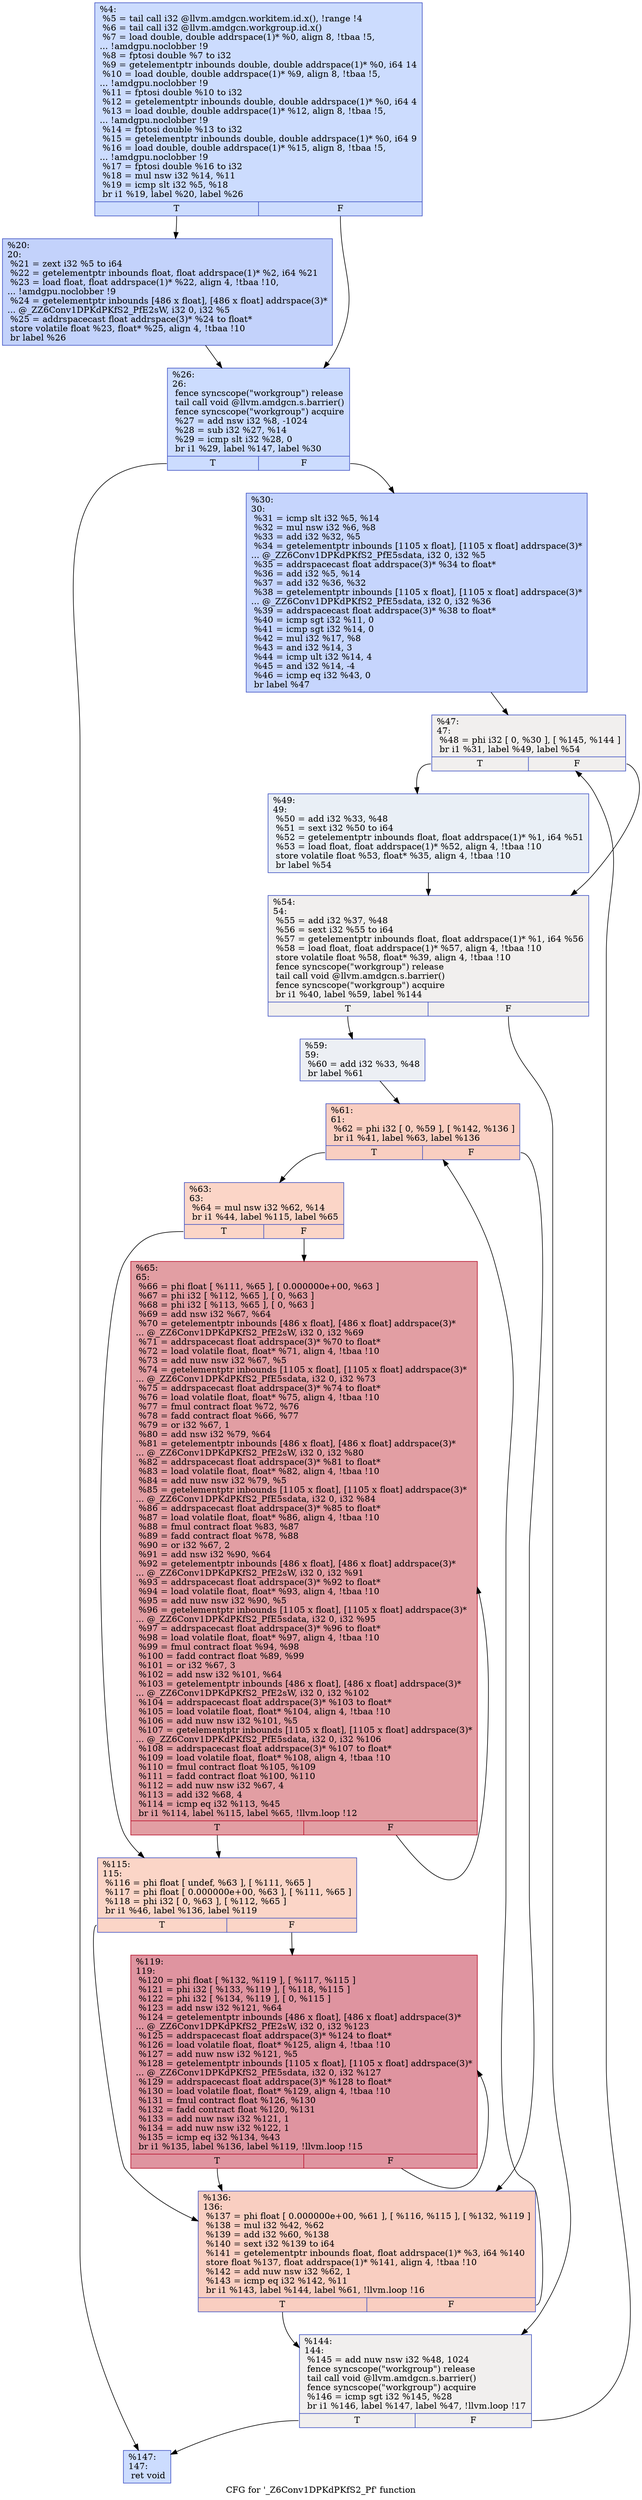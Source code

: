 digraph "CFG for '_Z6Conv1DPKdPKfS2_Pf' function" {
	label="CFG for '_Z6Conv1DPKdPKfS2_Pf' function";

	Node0x53dab20 [shape=record,color="#3d50c3ff", style=filled, fillcolor="#8caffe70",label="{%4:\l  %5 = tail call i32 @llvm.amdgcn.workitem.id.x(), !range !4\l  %6 = tail call i32 @llvm.amdgcn.workgroup.id.x()\l  %7 = load double, double addrspace(1)* %0, align 8, !tbaa !5,\l... !amdgpu.noclobber !9\l  %8 = fptosi double %7 to i32\l  %9 = getelementptr inbounds double, double addrspace(1)* %0, i64 14\l  %10 = load double, double addrspace(1)* %9, align 8, !tbaa !5,\l... !amdgpu.noclobber !9\l  %11 = fptosi double %10 to i32\l  %12 = getelementptr inbounds double, double addrspace(1)* %0, i64 4\l  %13 = load double, double addrspace(1)* %12, align 8, !tbaa !5,\l... !amdgpu.noclobber !9\l  %14 = fptosi double %13 to i32\l  %15 = getelementptr inbounds double, double addrspace(1)* %0, i64 9\l  %16 = load double, double addrspace(1)* %15, align 8, !tbaa !5,\l... !amdgpu.noclobber !9\l  %17 = fptosi double %16 to i32\l  %18 = mul nsw i32 %14, %11\l  %19 = icmp slt i32 %5, %18\l  br i1 %19, label %20, label %26\l|{<s0>T|<s1>F}}"];
	Node0x53dab20:s0 -> Node0x53dd8d0;
	Node0x53dab20:s1 -> Node0x53dd960;
	Node0x53dd8d0 [shape=record,color="#3d50c3ff", style=filled, fillcolor="#779af770",label="{%20:\l20:                                               \l  %21 = zext i32 %5 to i64\l  %22 = getelementptr inbounds float, float addrspace(1)* %2, i64 %21\l  %23 = load float, float addrspace(1)* %22, align 4, !tbaa !10,\l... !amdgpu.noclobber !9\l  %24 = getelementptr inbounds [486 x float], [486 x float] addrspace(3)*\l... @_ZZ6Conv1DPKdPKfS2_PfE2sW, i32 0, i32 %5\l  %25 = addrspacecast float addrspace(3)* %24 to float*\l  store volatile float %23, float* %25, align 4, !tbaa !10\l  br label %26\l}"];
	Node0x53dd8d0 -> Node0x53dd960;
	Node0x53dd960 [shape=record,color="#3d50c3ff", style=filled, fillcolor="#8caffe70",label="{%26:\l26:                                               \l  fence syncscope(\"workgroup\") release\l  tail call void @llvm.amdgcn.s.barrier()\l  fence syncscope(\"workgroup\") acquire\l  %27 = add nsw i32 %8, -1024\l  %28 = sub i32 %27, %14\l  %29 = icmp slt i32 %28, 0\l  br i1 %29, label %147, label %30\l|{<s0>T|<s1>F}}"];
	Node0x53dd960:s0 -> Node0x53dea60;
	Node0x53dd960:s1 -> Node0x53deab0;
	Node0x53deab0 [shape=record,color="#3d50c3ff", style=filled, fillcolor="#7ea1fa70",label="{%30:\l30:                                               \l  %31 = icmp slt i32 %5, %14\l  %32 = mul nsw i32 %6, %8\l  %33 = add i32 %32, %5\l  %34 = getelementptr inbounds [1105 x float], [1105 x float] addrspace(3)*\l... @_ZZ6Conv1DPKdPKfS2_PfE5sdata, i32 0, i32 %5\l  %35 = addrspacecast float addrspace(3)* %34 to float*\l  %36 = add i32 %5, %14\l  %37 = add i32 %36, %32\l  %38 = getelementptr inbounds [1105 x float], [1105 x float] addrspace(3)*\l... @_ZZ6Conv1DPKdPKfS2_PfE5sdata, i32 0, i32 %36\l  %39 = addrspacecast float addrspace(3)* %38 to float*\l  %40 = icmp sgt i32 %11, 0\l  %41 = icmp sgt i32 %14, 0\l  %42 = mul i32 %17, %8\l  %43 = and i32 %14, 3\l  %44 = icmp ult i32 %14, 4\l  %45 = and i32 %14, -4\l  %46 = icmp eq i32 %43, 0\l  br label %47\l}"];
	Node0x53deab0 -> Node0x53df6c0;
	Node0x53df6c0 [shape=record,color="#3d50c3ff", style=filled, fillcolor="#e0dbd870",label="{%47:\l47:                                               \l  %48 = phi i32 [ 0, %30 ], [ %145, %144 ]\l  br i1 %31, label %49, label %54\l|{<s0>T|<s1>F}}"];
	Node0x53df6c0:s0 -> Node0x53df8f0;
	Node0x53df6c0:s1 -> Node0x53df980;
	Node0x53df8f0 [shape=record,color="#3d50c3ff", style=filled, fillcolor="#cedaeb70",label="{%49:\l49:                                               \l  %50 = add i32 %33, %48\l  %51 = sext i32 %50 to i64\l  %52 = getelementptr inbounds float, float addrspace(1)* %1, i64 %51\l  %53 = load float, float addrspace(1)* %52, align 4, !tbaa !10\l  store volatile float %53, float* %35, align 4, !tbaa !10\l  br label %54\l}"];
	Node0x53df8f0 -> Node0x53df980;
	Node0x53df980 [shape=record,color="#3d50c3ff", style=filled, fillcolor="#e0dbd870",label="{%54:\l54:                                               \l  %55 = add i32 %37, %48\l  %56 = sext i32 %55 to i64\l  %57 = getelementptr inbounds float, float addrspace(1)* %1, i64 %56\l  %58 = load float, float addrspace(1)* %57, align 4, !tbaa !10\l  store volatile float %58, float* %39, align 4, !tbaa !10\l  fence syncscope(\"workgroup\") release\l  tail call void @llvm.amdgcn.s.barrier()\l  fence syncscope(\"workgroup\") acquire\l  br i1 %40, label %59, label %144\l|{<s0>T|<s1>F}}"];
	Node0x53df980:s0 -> Node0x53e0210;
	Node0x53df980:s1 -> Node0x53df7b0;
	Node0x53e0210 [shape=record,color="#3d50c3ff", style=filled, fillcolor="#d4dbe670",label="{%59:\l59:                                               \l  %60 = add i32 %33, %48\l  br label %61\l}"];
	Node0x53e0210 -> Node0x53e03a0;
	Node0x53e03a0 [shape=record,color="#3d50c3ff", style=filled, fillcolor="#f2907270",label="{%61:\l61:                                               \l  %62 = phi i32 [ 0, %59 ], [ %142, %136 ]\l  br i1 %41, label %63, label %136\l|{<s0>T|<s1>F}}"];
	Node0x53e03a0:s0 -> Node0x53e0560;
	Node0x53e03a0:s1 -> Node0x53e0460;
	Node0x53e0560 [shape=record,color="#3d50c3ff", style=filled, fillcolor="#f5a08170",label="{%63:\l63:                                               \l  %64 = mul nsw i32 %62, %14\l  br i1 %44, label %115, label %65\l|{<s0>T|<s1>F}}"];
	Node0x53e0560:s0 -> Node0x53ded10;
	Node0x53e0560:s1 -> Node0x53ded60;
	Node0x53ded60 [shape=record,color="#b70d28ff", style=filled, fillcolor="#be242e70",label="{%65:\l65:                                               \l  %66 = phi float [ %111, %65 ], [ 0.000000e+00, %63 ]\l  %67 = phi i32 [ %112, %65 ], [ 0, %63 ]\l  %68 = phi i32 [ %113, %65 ], [ 0, %63 ]\l  %69 = add nsw i32 %67, %64\l  %70 = getelementptr inbounds [486 x float], [486 x float] addrspace(3)*\l... @_ZZ6Conv1DPKdPKfS2_PfE2sW, i32 0, i32 %69\l  %71 = addrspacecast float addrspace(3)* %70 to float*\l  %72 = load volatile float, float* %71, align 4, !tbaa !10\l  %73 = add nuw nsw i32 %67, %5\l  %74 = getelementptr inbounds [1105 x float], [1105 x float] addrspace(3)*\l... @_ZZ6Conv1DPKdPKfS2_PfE5sdata, i32 0, i32 %73\l  %75 = addrspacecast float addrspace(3)* %74 to float*\l  %76 = load volatile float, float* %75, align 4, !tbaa !10\l  %77 = fmul contract float %72, %76\l  %78 = fadd contract float %66, %77\l  %79 = or i32 %67, 1\l  %80 = add nsw i32 %79, %64\l  %81 = getelementptr inbounds [486 x float], [486 x float] addrspace(3)*\l... @_ZZ6Conv1DPKdPKfS2_PfE2sW, i32 0, i32 %80\l  %82 = addrspacecast float addrspace(3)* %81 to float*\l  %83 = load volatile float, float* %82, align 4, !tbaa !10\l  %84 = add nuw nsw i32 %79, %5\l  %85 = getelementptr inbounds [1105 x float], [1105 x float] addrspace(3)*\l... @_ZZ6Conv1DPKdPKfS2_PfE5sdata, i32 0, i32 %84\l  %86 = addrspacecast float addrspace(3)* %85 to float*\l  %87 = load volatile float, float* %86, align 4, !tbaa !10\l  %88 = fmul contract float %83, %87\l  %89 = fadd contract float %78, %88\l  %90 = or i32 %67, 2\l  %91 = add nsw i32 %90, %64\l  %92 = getelementptr inbounds [486 x float], [486 x float] addrspace(3)*\l... @_ZZ6Conv1DPKdPKfS2_PfE2sW, i32 0, i32 %91\l  %93 = addrspacecast float addrspace(3)* %92 to float*\l  %94 = load volatile float, float* %93, align 4, !tbaa !10\l  %95 = add nuw nsw i32 %90, %5\l  %96 = getelementptr inbounds [1105 x float], [1105 x float] addrspace(3)*\l... @_ZZ6Conv1DPKdPKfS2_PfE5sdata, i32 0, i32 %95\l  %97 = addrspacecast float addrspace(3)* %96 to float*\l  %98 = load volatile float, float* %97, align 4, !tbaa !10\l  %99 = fmul contract float %94, %98\l  %100 = fadd contract float %89, %99\l  %101 = or i32 %67, 3\l  %102 = add nsw i32 %101, %64\l  %103 = getelementptr inbounds [486 x float], [486 x float] addrspace(3)*\l... @_ZZ6Conv1DPKdPKfS2_PfE2sW, i32 0, i32 %102\l  %104 = addrspacecast float addrspace(3)* %103 to float*\l  %105 = load volatile float, float* %104, align 4, !tbaa !10\l  %106 = add nuw nsw i32 %101, %5\l  %107 = getelementptr inbounds [1105 x float], [1105 x float] addrspace(3)*\l... @_ZZ6Conv1DPKdPKfS2_PfE5sdata, i32 0, i32 %106\l  %108 = addrspacecast float addrspace(3)* %107 to float*\l  %109 = load volatile float, float* %108, align 4, !tbaa !10\l  %110 = fmul contract float %105, %109\l  %111 = fadd contract float %100, %110\l  %112 = add nuw nsw i32 %67, 4\l  %113 = add i32 %68, 4\l  %114 = icmp eq i32 %113, %45\l  br i1 %114, label %115, label %65, !llvm.loop !12\l|{<s0>T|<s1>F}}"];
	Node0x53ded60:s0 -> Node0x53ded10;
	Node0x53ded60:s1 -> Node0x53ded60;
	Node0x53ded10 [shape=record,color="#3d50c3ff", style=filled, fillcolor="#f5a08170",label="{%115:\l115:                                              \l  %116 = phi float [ undef, %63 ], [ %111, %65 ]\l  %117 = phi float [ 0.000000e+00, %63 ], [ %111, %65 ]\l  %118 = phi i32 [ 0, %63 ], [ %112, %65 ]\l  br i1 %46, label %136, label %119\l|{<s0>T|<s1>F}}"];
	Node0x53ded10:s0 -> Node0x53e0460;
	Node0x53ded10:s1 -> Node0x53e35b0;
	Node0x53e35b0 [shape=record,color="#b70d28ff", style=filled, fillcolor="#b70d2870",label="{%119:\l119:                                              \l  %120 = phi float [ %132, %119 ], [ %117, %115 ]\l  %121 = phi i32 [ %133, %119 ], [ %118, %115 ]\l  %122 = phi i32 [ %134, %119 ], [ 0, %115 ]\l  %123 = add nsw i32 %121, %64\l  %124 = getelementptr inbounds [486 x float], [486 x float] addrspace(3)*\l... @_ZZ6Conv1DPKdPKfS2_PfE2sW, i32 0, i32 %123\l  %125 = addrspacecast float addrspace(3)* %124 to float*\l  %126 = load volatile float, float* %125, align 4, !tbaa !10\l  %127 = add nuw nsw i32 %121, %5\l  %128 = getelementptr inbounds [1105 x float], [1105 x float] addrspace(3)*\l... @_ZZ6Conv1DPKdPKfS2_PfE5sdata, i32 0, i32 %127\l  %129 = addrspacecast float addrspace(3)* %128 to float*\l  %130 = load volatile float, float* %129, align 4, !tbaa !10\l  %131 = fmul contract float %126, %130\l  %132 = fadd contract float %120, %131\l  %133 = add nuw nsw i32 %121, 1\l  %134 = add nuw nsw i32 %122, 1\l  %135 = icmp eq i32 %134, %43\l  br i1 %135, label %136, label %119, !llvm.loop !15\l|{<s0>T|<s1>F}}"];
	Node0x53e35b0:s0 -> Node0x53e0460;
	Node0x53e35b0:s1 -> Node0x53e35b0;
	Node0x53e0460 [shape=record,color="#3d50c3ff", style=filled, fillcolor="#f2907270",label="{%136:\l136:                                              \l  %137 = phi float [ 0.000000e+00, %61 ], [ %116, %115 ], [ %132, %119 ]\l  %138 = mul i32 %42, %62\l  %139 = add i32 %60, %138\l  %140 = sext i32 %139 to i64\l  %141 = getelementptr inbounds float, float addrspace(1)* %3, i64 %140\l  store float %137, float addrspace(1)* %141, align 4, !tbaa !10\l  %142 = add nuw nsw i32 %62, 1\l  %143 = icmp eq i32 %142, %11\l  br i1 %143, label %144, label %61, !llvm.loop !16\l|{<s0>T|<s1>F}}"];
	Node0x53e0460:s0 -> Node0x53df7b0;
	Node0x53e0460:s1 -> Node0x53e03a0;
	Node0x53df7b0 [shape=record,color="#3d50c3ff", style=filled, fillcolor="#e0dbd870",label="{%144:\l144:                                              \l  %145 = add nuw nsw i32 %48, 1024\l  fence syncscope(\"workgroup\") release\l  tail call void @llvm.amdgcn.s.barrier()\l  fence syncscope(\"workgroup\") acquire\l  %146 = icmp sgt i32 %145, %28\l  br i1 %146, label %147, label %47, !llvm.loop !17\l|{<s0>T|<s1>F}}"];
	Node0x53df7b0:s0 -> Node0x53dea60;
	Node0x53df7b0:s1 -> Node0x53df6c0;
	Node0x53dea60 [shape=record,color="#3d50c3ff", style=filled, fillcolor="#8caffe70",label="{%147:\l147:                                              \l  ret void\l}"];
}

